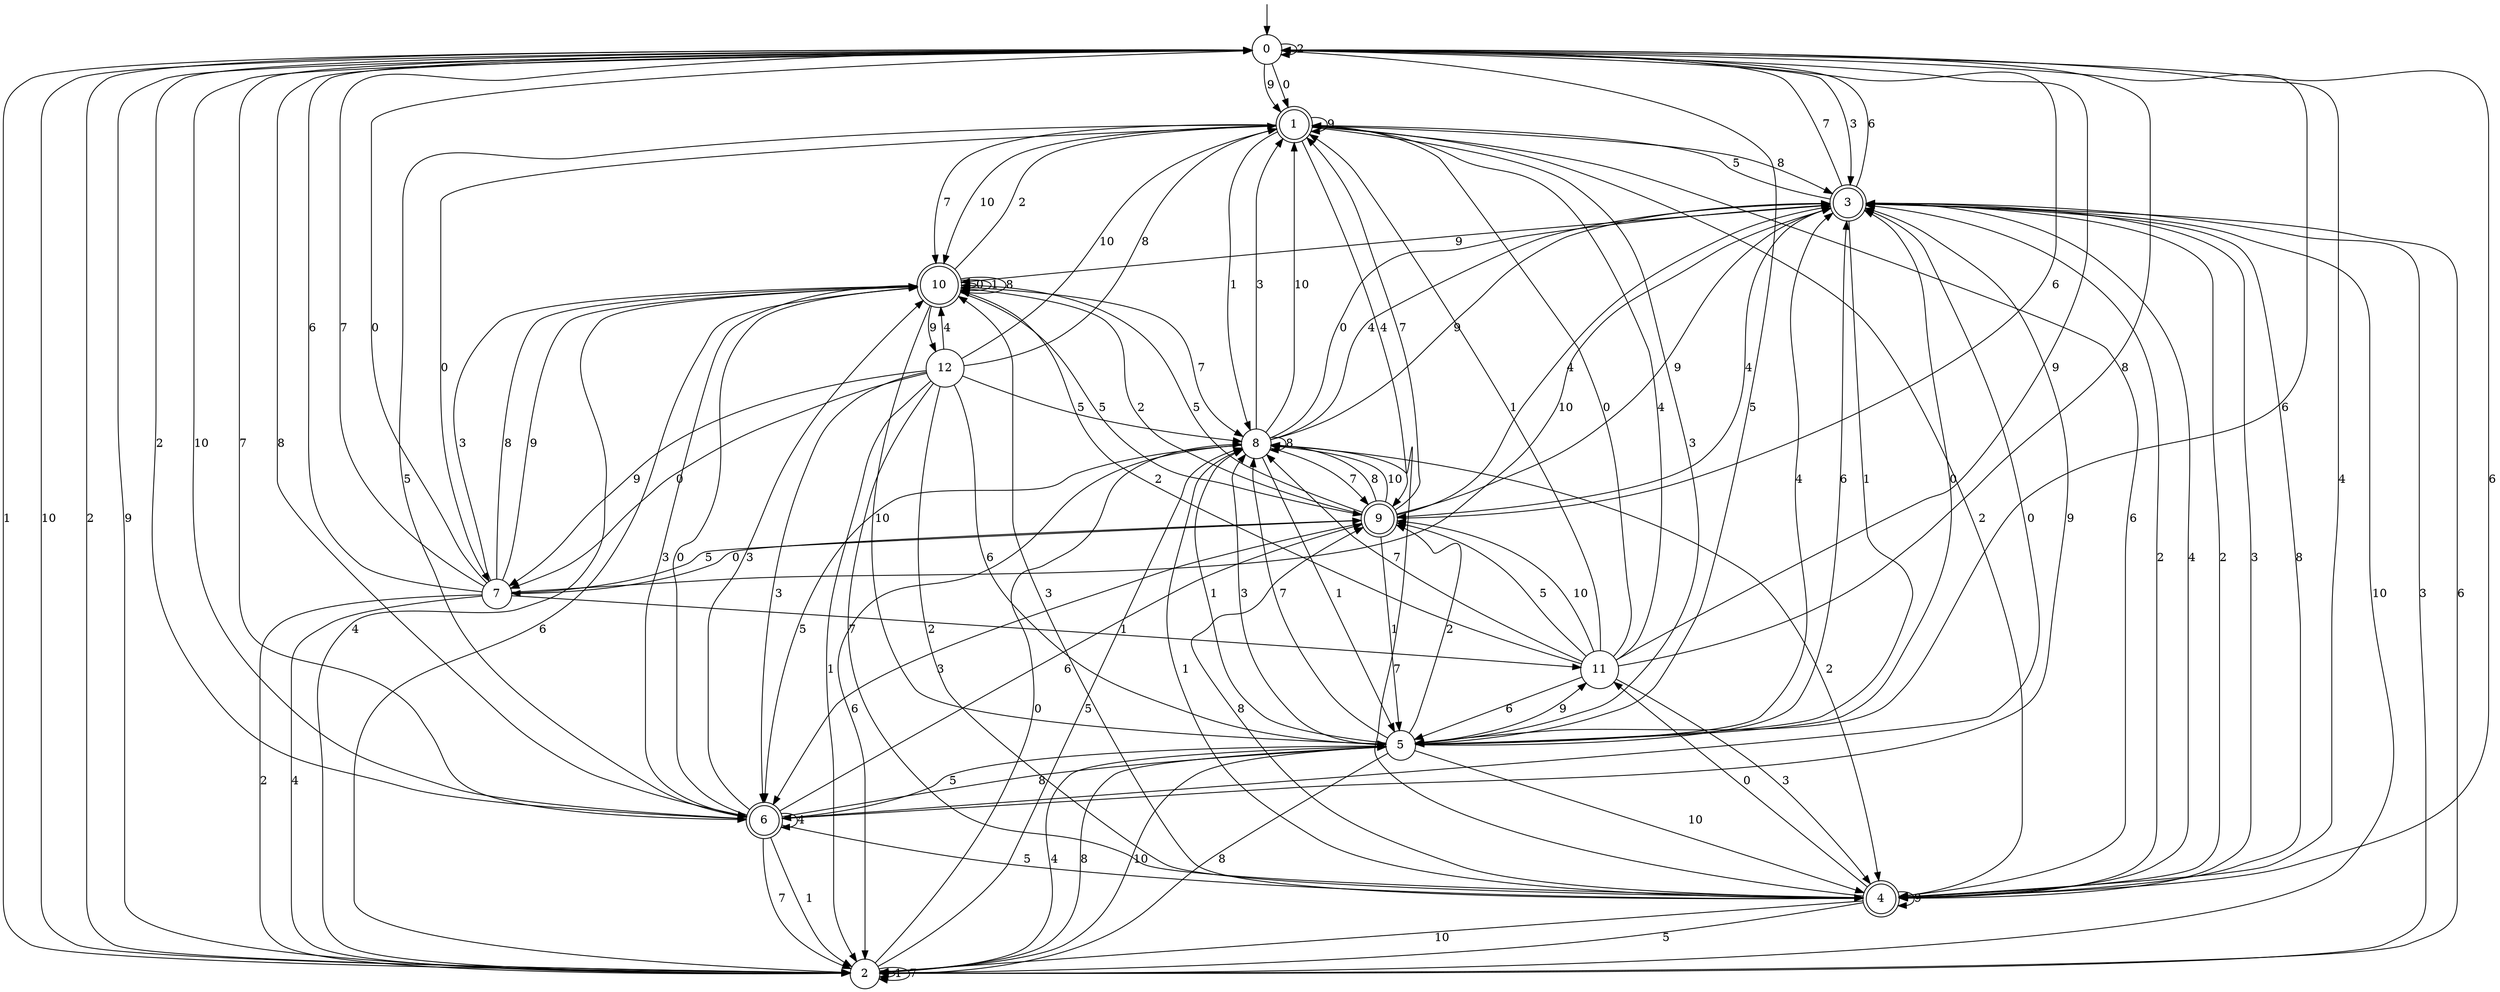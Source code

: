 digraph g {

	s0 [shape="circle" label="0"];
	s1 [shape="doublecircle" label="1"];
	s2 [shape="circle" label="2"];
	s3 [shape="doublecircle" label="3"];
	s4 [shape="doublecircle" label="4"];
	s5 [shape="circle" label="5"];
	s6 [shape="doublecircle" label="6"];
	s7 [shape="circle" label="7"];
	s8 [shape="circle" label="8"];
	s9 [shape="doublecircle" label="9"];
	s10 [shape="doublecircle" label="10"];
	s11 [shape="circle" label="11"];
	s12 [shape="circle" label="12"];
	s0 -> s1 [label="0"];
	s0 -> s2 [label="1"];
	s0 -> s0 [label="2"];
	s0 -> s3 [label="3"];
	s0 -> s4 [label="4"];
	s0 -> s5 [label="5"];
	s0 -> s5 [label="6"];
	s0 -> s6 [label="7"];
	s0 -> s6 [label="8"];
	s0 -> s1 [label="9"];
	s0 -> s2 [label="10"];
	s1 -> s7 [label="0"];
	s1 -> s8 [label="1"];
	s1 -> s4 [label="2"];
	s1 -> s5 [label="3"];
	s1 -> s9 [label="4"];
	s1 -> s6 [label="5"];
	s1 -> s4 [label="6"];
	s1 -> s10 [label="7"];
	s1 -> s3 [label="8"];
	s1 -> s1 [label="9"];
	s1 -> s10 [label="10"];
	s2 -> s8 [label="0"];
	s2 -> s2 [label="1"];
	s2 -> s0 [label="2"];
	s2 -> s3 [label="3"];
	s2 -> s5 [label="4"];
	s2 -> s8 [label="5"];
	s2 -> s3 [label="6"];
	s2 -> s2 [label="7"];
	s2 -> s5 [label="8"];
	s2 -> s0 [label="9"];
	s2 -> s5 [label="10"];
	s3 -> s6 [label="0"];
	s3 -> s5 [label="1"];
	s3 -> s4 [label="2"];
	s3 -> s4 [label="3"];
	s3 -> s9 [label="4"];
	s3 -> s1 [label="5"];
	s3 -> s0 [label="6"];
	s3 -> s0 [label="7"];
	s3 -> s4 [label="8"];
	s3 -> s10 [label="9"];
	s3 -> s2 [label="10"];
	s4 -> s11 [label="0"];
	s4 -> s8 [label="1"];
	s4 -> s3 [label="2"];
	s4 -> s10 [label="3"];
	s4 -> s3 [label="4"];
	s4 -> s2 [label="5"];
	s4 -> s0 [label="6"];
	s4 -> s8 [label="7"];
	s4 -> s9 [label="8"];
	s4 -> s4 [label="9"];
	s4 -> s2 [label="10"];
	s5 -> s3 [label="0"];
	s5 -> s8 [label="1"];
	s5 -> s9 [label="2"];
	s5 -> s8 [label="3"];
	s5 -> s3 [label="4"];
	s5 -> s6 [label="5"];
	s5 -> s3 [label="6"];
	s5 -> s8 [label="7"];
	s5 -> s2 [label="8"];
	s5 -> s11 [label="9"];
	s5 -> s4 [label="10"];
	s6 -> s10 [label="0"];
	s6 -> s2 [label="1"];
	s6 -> s0 [label="2"];
	s6 -> s10 [label="3"];
	s6 -> s6 [label="4"];
	s6 -> s4 [label="5"];
	s6 -> s9 [label="6"];
	s6 -> s2 [label="7"];
	s6 -> s5 [label="8"];
	s6 -> s3 [label="9"];
	s6 -> s0 [label="10"];
	s7 -> s0 [label="0"];
	s7 -> s11 [label="1"];
	s7 -> s2 [label="2"];
	s7 -> s10 [label="3"];
	s7 -> s2 [label="4"];
	s7 -> s9 [label="5"];
	s7 -> s0 [label="6"];
	s7 -> s0 [label="7"];
	s7 -> s10 [label="8"];
	s7 -> s10 [label="9"];
	s7 -> s3 [label="10"];
	s8 -> s3 [label="0"];
	s8 -> s5 [label="1"];
	s8 -> s4 [label="2"];
	s8 -> s1 [label="3"];
	s8 -> s3 [label="4"];
	s8 -> s6 [label="5"];
	s8 -> s2 [label="6"];
	s8 -> s9 [label="7"];
	s8 -> s8 [label="8"];
	s8 -> s3 [label="9"];
	s8 -> s1 [label="10"];
	s9 -> s7 [label="0"];
	s9 -> s5 [label="1"];
	s9 -> s10 [label="2"];
	s9 -> s6 [label="3"];
	s9 -> s3 [label="4"];
	s9 -> s10 [label="5"];
	s9 -> s0 [label="6"];
	s9 -> s1 [label="7"];
	s9 -> s8 [label="8"];
	s9 -> s3 [label="9"];
	s9 -> s8 [label="10"];
	s10 -> s10 [label="0"];
	s10 -> s10 [label="1"];
	s10 -> s1 [label="2"];
	s10 -> s6 [label="3"];
	s10 -> s2 [label="4"];
	s10 -> s9 [label="5"];
	s10 -> s2 [label="6"];
	s10 -> s8 [label="7"];
	s10 -> s10 [label="8"];
	s10 -> s12 [label="9"];
	s10 -> s5 [label="10"];
	s11 -> s1 [label="0"];
	s11 -> s1 [label="1"];
	s11 -> s10 [label="2"];
	s11 -> s4 [label="3"];
	s11 -> s1 [label="4"];
	s11 -> s9 [label="5"];
	s11 -> s5 [label="6"];
	s11 -> s8 [label="7"];
	s11 -> s0 [label="8"];
	s11 -> s0 [label="9"];
	s11 -> s9 [label="10"];
	s12 -> s7 [label="0"];
	s12 -> s2 [label="1"];
	s12 -> s4 [label="2"];
	s12 -> s6 [label="3"];
	s12 -> s10 [label="4"];
	s12 -> s8 [label="5"];
	s12 -> s5 [label="6"];
	s12 -> s4 [label="7"];
	s12 -> s1 [label="8"];
	s12 -> s7 [label="9"];
	s12 -> s1 [label="10"];

__start0 [label="" shape="none" width="0" height="0"];
__start0 -> s0;

}

